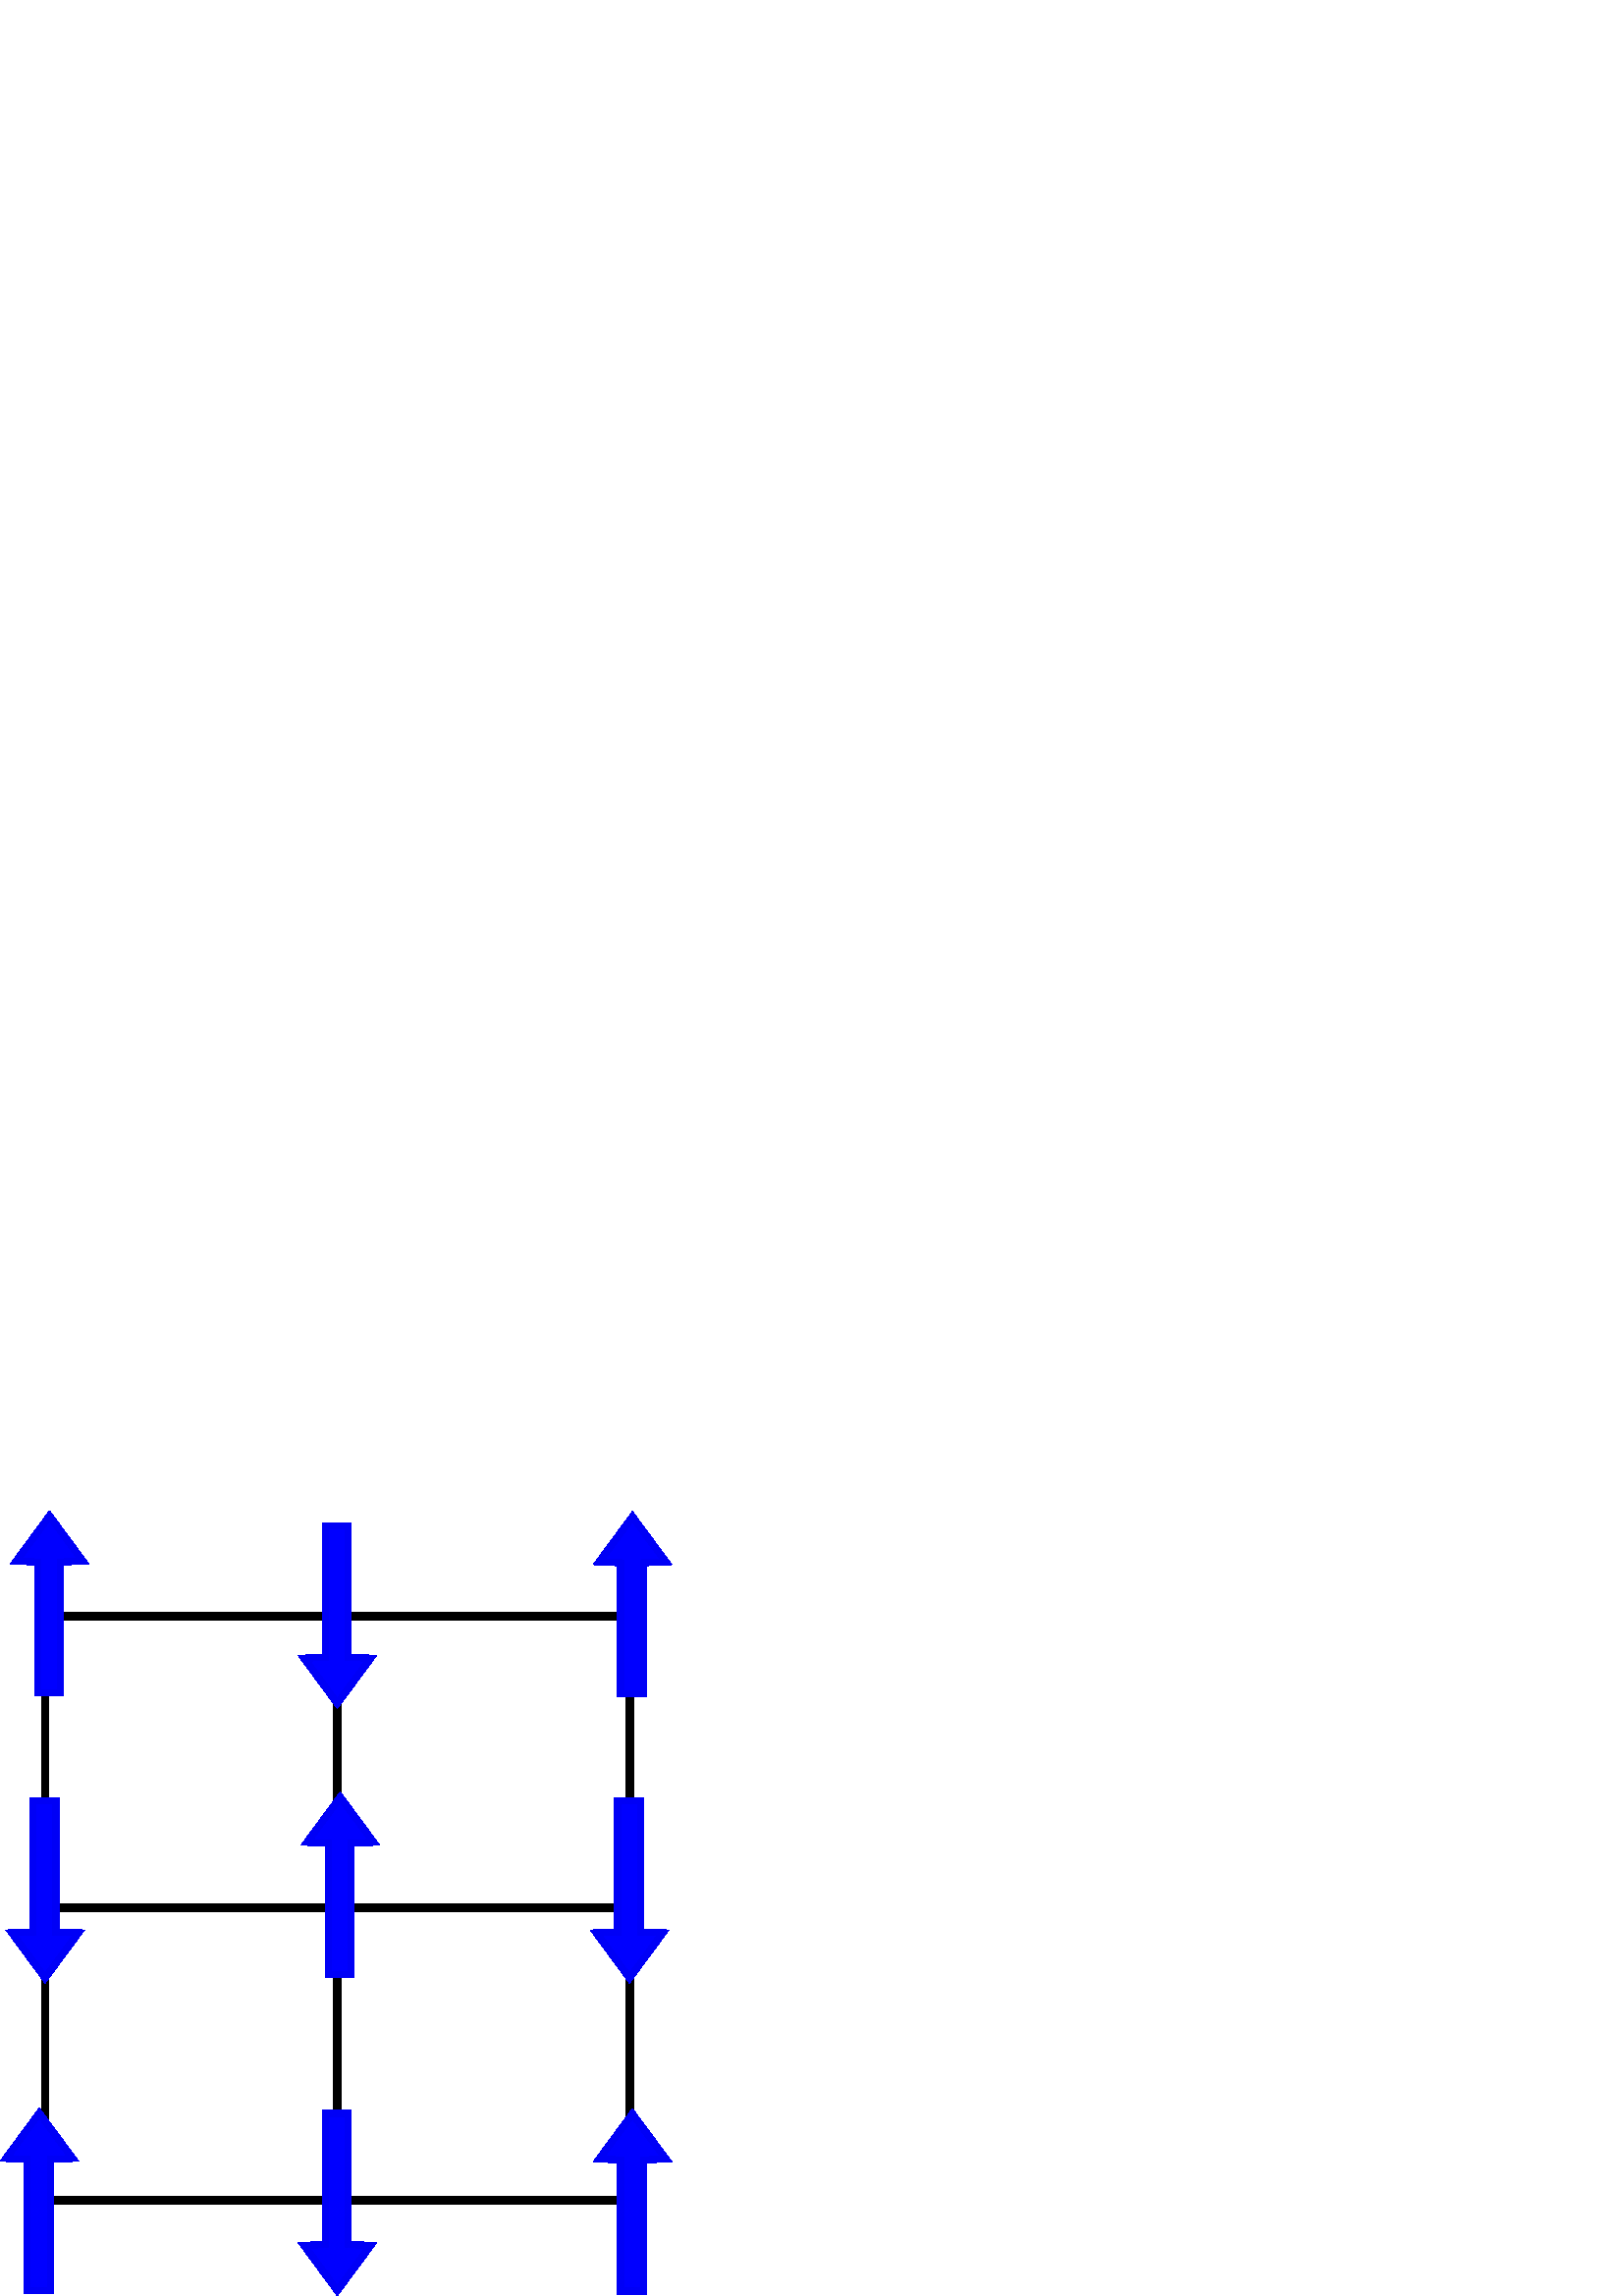 %!PS-Adobe-3.0 EPSF-3.0
%%Pages: 1
%%DocumentData: Clean7Bit
%%LanguageLevel: 2
%%BoundingBox: 0 0 247 288
%%EndComments
%%BeginProlog
50 dict begin
/q { gsave } bind def
/Q { grestore } bind def
/cm { 6 array astore concat } bind def
/w { setlinewidth } bind def
/J { setlinecap } bind def
/j { setlinejoin } bind def
/M { setmiterlimit } bind def
/d { setdash } bind def
/m { moveto } bind def
/l { lineto } bind def
/c { curveto } bind def
/h { closepath } bind def
/re { exch dup neg 3 1 roll 5 3 roll moveto 0 rlineto
      0 exch rlineto 0 rlineto closepath } bind def
/S { stroke } bind def
/f { fill } bind def
/f* { eofill } bind def
/n { newpath } bind def
/W { clip } bind def
/W* { eoclip } bind def
/BT { } bind def
/ET { } bind def
/BDC { mark 3 1 roll /BDC pdfmark } bind def
/EMC { mark /EMC pdfmark } bind def
/cairo_store_point { /cairo_point_y exch def /cairo_point_x exch def } def
/Tj { show currentpoint cairo_store_point } bind def
/TJ {
  {
    dup
    type /stringtype eq
    { show } { -0.001 mul 0 cairo_font_matrix dtransform rmoveto } ifelse
  } forall
  currentpoint cairo_store_point
} bind def
/cairo_selectfont { cairo_font_matrix aload pop pop pop 0 0 6 array astore
    cairo_font exch selectfont cairo_point_x cairo_point_y moveto } bind def
/Tf { pop /cairo_font exch def /cairo_font_matrix where
      { pop cairo_selectfont } if } bind def
/Td { matrix translate cairo_font_matrix matrix concatmatrix dup
      /cairo_font_matrix exch def dup 4 get exch 5 get cairo_store_point
      /cairo_font where { pop cairo_selectfont } if } bind def
/Tm { 2 copy 8 2 roll 6 array astore /cairo_font_matrix exch def
      cairo_store_point /cairo_font where { pop cairo_selectfont } if } bind def
/g { setgray } bind def
/rg { setrgbcolor } bind def
/d1 { setcachedevice } bind def
/cairo_data_source {
  CairoDataIndex CairoData length lt
    { CairoData CairoDataIndex get /CairoDataIndex CairoDataIndex 1 add def }
    { () } ifelse
} def
/cairo_flush_ascii85_file { cairo_ascii85_file status { cairo_ascii85_file flushfile } if } def
/cairo_image { image cairo_flush_ascii85_file } def
/cairo_imagemask { imagemask cairo_flush_ascii85_file } def
%%EndProlog
%%BeginSetup
%%EndSetup
%%Page: 1 1
%%BeginPageSetup
%%PageBoundingBox: 0 0 247 288
%%EndPageSetup
q 0 0 247 288 rectclip
1 0 0 -1 0 288 cm q
0 g
2.835 w
0 J
0 j
[] 0.0 d
4 M q 1 0 0 1 0 0 cm
16.562 145.711 m 16.562 145.711 16.562 252.852 16.562 252.852 c S Q
q 0 -1 1 0 0 0 cm
-145.711 16.563 m -145.711 16.563 -145.711 123.707 -145.711 123.707 c S Q
q 1 0 0 1 0 0 cm
123.707 145.711 m 123.707 145.711 123.707 252.852 123.707 252.852 c S Q
q 0 -1 1 0 0 0 cm
-145.711 123.707 m -145.711 123.707 -145.711 230.848 -145.711 230.848 c
 S Q
q 1 0 0 1 0 0 cm
230.848 145.711 m 230.848 145.711 230.848 252.852 230.848 252.852 c S Q
q 0 -1 1 0 0 0 cm
-252.852 16.563 m -252.852 16.563 -252.852 123.707 -252.852 123.707 c S Q
q 0 -1 1 0 0 0 cm
-252.852 123.707 m -252.852 123.707 -252.852 230.848 -252.852 230.848 c
 S Q
q 1 0 0 1 0 0 cm
16.562 38.566 m 16.562 38.566 16.562 145.711 16.562 145.711 c S Q
q 0 -1 1 0 0 0 cm
-38.566 16.563 m -38.566 16.563 -38.566 123.707 -38.566 123.707 c S Q
q 1 0 0 1 0 0 cm
123.707 38.566 m 123.707 38.566 123.707 145.711 123.707 145.711 c S Q
q 0 -1 1 0 0 0 cm
-38.566 123.707 m -38.566 123.707 -38.566 230.848 -38.566 230.848 c S Q
q 1 0 0 1 0 0 cm
230.848 38.566 m 230.848 38.566 230.848 145.711 230.848 145.711 c S Q
0 0 0.965 rg
0.595 w
q 1 0 0 1 0 0 cm
13.332 67.32 m 13.332 67.32 22.953 67.32 22.953 67.32 c 22.953 67.32 22.953
 19.219 22.953 19.219 c 22.953 19.219 31.672 19.219 31.672 19.219 c S Q
q -1 0 0 1 0 0 cm
-22.953 67.32 m -22.953 67.32 -13.332 67.32 -13.332 67.32 c -13.332 67.32
 -13.332 19.219 -13.332 19.219 c -13.332 19.219 -4.613 19.219 -4.613 19.219
 c S Q
q 1 0 0 1 0 0 cm
4.613 19.219 m 4.613 19.219 17.992 1.18 17.992 1.18 c S Q
q -1 0 0 1 0 0 cm
-31.672 19.219 m -31.672 19.219 -18.293 1.18 -18.293 1.18 c S Q
0 0 1 rg
13.766 42.855 m 13.766 18.836 l 9.848 18.656 l 5.926 18.48 l 12.031 10.195
 l 18.141 1.914 l 24.273 10.195 l 30.402 18.48 l 22.184 18.832 l 22.184 
66.879 l 13.766 66.879 l h
13.766 42.855 m f
0 0 0.965 rg
2.272 w
q 1 0 0 1 0 0 cm
13.766 42.855 m 13.766 18.836 l 9.848 18.656 l 5.926 18.48 l 12.031 10.195
 l 18.141 1.914 l 24.273 10.195 l 30.402 18.48 l 22.184 18.832 l 22.184 
66.879 l 13.766 66.879 l h
13.766 42.855 m S Q
0.595 w
q 1 0 0 1 0 0 cm
119.941 170.449 m 119.941 170.449 129.559 170.449 129.559 170.449 c 129.559
 170.449 129.559 122.348 129.559 122.348 c 129.559 122.348 138.277 122.348
 138.277 122.348 c S Q
q -1 0 0 1 0 0 cm
-129.559 170.449 m -129.559 170.449 -119.941 170.449 -119.941 170.449 c
 -119.941 170.449 -119.941 122.348 -119.941 122.348 c -119.941 122.348 -111.223
 122.348 -111.223 122.348 c S Q
q 1 0 0 1 0 0 cm
111.223 122.348 m 111.223 122.348 124.598 104.312 124.598 104.312 c S Q
q -1 0 0 1 0 0 cm
-138.277 122.348 m -138.277 122.348 -124.898 104.312 -124.898 104.312 c
 S Q
0 0 1 rg
120.371 145.988 m 120.371 121.965 l 116.453 121.785 l 112.535 121.609 l
 118.641 113.324 l 124.746 105.043 l 130.879 113.324 l 137.012 121.609 l
 132.898 121.785 l 128.789 121.961 l 128.789 170.012 l 120.371 170.012 l
 h
120.371 145.988 m f
0 0 0.965 rg
2.272 w
q 1 0 0 1 0 0 cm
120.371 145.988 m 120.371 121.965 l 116.453 121.785 l 112.535 121.609 l
 118.641 113.324 l 124.746 105.043 l 130.879 113.324 l 137.012 121.609 l
 132.898 121.785 l 128.789 121.961 l 128.789 170.012 l 120.371 170.012 l
 h
120.371 145.988 m S Q
0.595 w
q 1 0 0 1 0 0 cm
227.082 286.59 m 227.082 286.59 236.703 286.59 236.703 286.59 c 236.703
 286.59 236.703 238.492 236.703 238.492 c 236.703 238.492 245.422 238.492
 245.422 238.492 c S Q
q -1 0 0 1 0 0 cm
-236.703 286.59 m -236.703 286.59 -227.082 286.59 -227.082 286.59 c -227.082
 286.59 -227.082 238.492 -227.082 238.492 c -227.082 238.492 -218.363 238.492
 -218.363 238.492 c S Q
q 1 0 0 1 0 0 cm
218.363 238.492 m 218.363 238.492 231.742 220.453 231.742 220.453 c S Q
q -1 0 0 1 0 0 cm
-245.422 238.492 m -245.422 238.492 -232.043 220.453 -232.043 220.453 c
 S Q
0 0 1 rg
227.516 262.129 m 227.516 238.105 l 223.598 237.93 l 219.676 237.75 l 225.781
 229.469 l 231.891 221.184 l 238.023 229.469 l 244.152 237.75 l 240.043 
237.93 l 235.934 238.105 l 235.934 286.152 l 227.516 286.152 l h
227.516 262.129 m f
0 0 0.965 rg
2.272 w
q 1 0 0 1 0 0 cm
227.516 262.129 m 227.516 238.105 l 223.598 237.93 l 219.676 237.75 l 225.781
 229.469 l 231.891 221.184 l 238.023 229.469 l 244.152 237.75 l 240.043 
237.93 l 235.934 238.105 l 235.934 286.152 l 227.516 286.152 l h
227.516 262.129 m S Q
0.595 w
q 1 0 0 -1 0 0 cm
11.727 -105.969 m 11.727 -105.969 21.344 -105.969 21.344 -105.969 c 21.344
 -105.969 21.344 -154.07 21.344 -154.07 c 21.344 -154.07 30.062 -154.07 
30.062 -154.07 c S Q
q -1 0 0 -1 0 0 cm
-21.344 -105.969 m -21.344 -105.969 -11.727 -105.969 -11.727 -105.969 c
 -11.727 -105.969 -11.727 -154.07 -11.727 -154.07 c -11.727 -154.07 -3.008
 -154.07 -3.008 -154.07 c S Q
q 1 0 0 -1 0 0 cm
3.008 -154.07 m 3.008 -154.07 16.387 -172.109 16.387 -172.109 c S Q
q -1 0 0 -1 0 0 cm
-30.062 -154.07 m -30.062 -154.07 -16.688 -172.109 -16.688 -172.109 c S Q
0 0 1 rg
12.156 130.43 m 12.156 154.453 l 8.238 154.633 l 4.32 154.809 l 10.426 
163.094 l 16.531 171.375 l 22.664 163.094 l 28.797 154.809 l 24.688 154.633
 l 20.574 154.457 l 20.574 106.41 l 12.156 106.41 l h
12.156 130.43 m f
0 0 0.965 rg
2.272 w
q 1 0 0 -1 0 0 cm
12.156 -130.43 m 12.156 -154.453 l 8.238 -154.633 l 4.32 -154.809 l 10.426
 -163.094 l 16.531 -171.375 l 22.664 -163.094 l 28.797 -154.809 l 24.688
 -154.633 l 20.574 -154.457 l 20.574 -106.41 l 12.156 -106.41 l h
12.156 -130.43 m S Q
0.595 w
q 1 0 0 1 0 0 cm
9.582 286.379 m 9.582 286.379 19.203 286.379 19.203 286.379 c 19.203 286.379
 19.203 238.277 19.203 238.277 c 19.203 238.277 27.922 238.277 27.922 238.277
 c S Q
q -1 0 0 1 0 0 cm
-19.203 286.379 m -19.203 286.379 -9.582 286.379 -9.582 286.379 c -9.582
 286.379 -9.582 238.277 -9.582 238.277 c -9.582 238.277 -0.863 238.277 -0.863
 238.277 c S Q
q 1 0 0 1 0 0 cm
0.863 238.277 m 0.863 238.277 14.242 220.238 14.242 220.238 c S Q
q -1 0 0 1 0 0 cm
-27.922 238.277 m -27.922 238.277 -14.543 220.238 -14.543 220.238 c S Q
0 0 1 rg
10.016 261.914 m 10.016 237.895 l 6.098 237.715 l 2.176 237.539 l 8.281
 229.254 l 14.391 220.969 l 20.523 229.254 l 26.652 237.539 l 18.434 237.891
 l 18.434 285.938 l 10.016 285.938 l h
10.016 261.914 m f
0 0 0.965 rg
2.272 w
q 1 0 0 1 0 0 cm
10.016 261.914 m 10.016 237.895 l 6.098 237.715 l 2.176 237.539 l 8.281
 229.254 l 14.391 220.969 l 20.523 229.254 l 26.652 237.539 l 18.434 237.891
 l 18.434 285.938 l 10.016 285.938 l h
10.016 261.914 m S Q
0.595 w
q 1 0 0 1 0 0 cm
227.082 67.59 m 227.082 67.59 236.703 67.59 236.703 67.59 c 236.703 67.59
 236.703 19.492 236.703 19.492 c 236.703 19.492 245.422 19.492 245.422 19.492
 c S Q
q -1 0 0 1 0 0 cm
-236.703 67.59 m -236.703 67.59 -227.082 67.59 -227.082 67.59 c -227.082
 67.59 -227.082 19.492 -227.082 19.492 c -227.082 19.492 -218.363 19.492
 -218.363 19.492 c S Q
q 1 0 0 1 0 0 cm
218.363 19.492 m 218.363 19.492 231.742 1.453 231.742 1.453 c S Q
q -1 0 0 1 0 0 cm
-245.422 19.492 m -245.422 19.492 -232.043 1.453 -232.043 1.453 c S Q
0 0 1 rg
227.516 43.129 m 227.516 19.105 l 223.598 18.93 l 219.676 18.75 l 225.781
 10.469 l 231.891 2.184 l 238.023 10.469 l 244.152 18.75 l 240.043 18.93
 l 235.934 19.105 l 235.934 67.152 l 227.516 67.152 l h
227.516 43.129 m f
0 0 0.965 rg
2.272 w
q 1 0 0 1 0 0 cm
227.516 43.129 m 227.516 19.105 l 223.598 18.93 l 219.676 18.75 l 225.781
 10.469 l 231.891 2.184 l 238.023 10.469 l 244.152 18.75 l 240.043 18.93
 l 235.934 19.105 l 235.934 67.152 l 227.516 67.152 l h
227.516 43.129 m S Q
0.595 w
q 1 0 0 -1 0 0 cm
118.867 -5.254 m 118.867 -5.254 128.488 -5.254 128.488 -5.254 c 128.488
 -5.254 128.488 -53.355 128.488 -53.355 c 128.488 -53.355 137.207 -53.355
 137.207 -53.355 c S Q
q -1 0 0 -1 0 0 cm
-128.488 -5.254 m -128.488 -5.254 -118.867 -5.254 -118.867 -5.254 c -118.867
 -5.254 -118.867 -53.355 -118.867 -53.355 c -118.867 -53.355 -110.148 -53.355
 -110.148 -53.355 c S Q
q 1 0 0 -1 0 0 cm
110.148 -53.355 m 110.148 -53.355 123.527 -71.395 123.527 -71.395 c S Q
q -1 0 0 -1 0 0 cm
-137.207 -53.355 m -137.207 -53.355 -123.828 -71.395 -123.828 -71.395 c
 S Q
0 0 1 rg
119.301 29.719 m 119.301 53.738 l 115.383 53.918 l 111.461 54.094 l 117.57
 62.379 l 123.676 70.664 l 135.941 54.094 l 131.828 53.918 l 127.719 53.742
 l 127.719 5.695 l 119.301 5.695 l h
119.301 29.719 m f
0 0 0.965 rg
2.272 w
q 1 0 0 -1 0 0 cm
119.301 -29.719 m 119.301 -53.738 l 115.383 -53.918 l 111.461 -54.094 l
 117.57 -62.379 l 123.676 -70.664 l 135.941 -54.094 l 131.828 -53.918 l 
127.719 -53.742 l 127.719 -5.695 l 119.301 -5.695 l h
119.301 -29.719 m S Q
0.595 w
q 1 0 0 -1 0 0 cm
226.012 -105.969 m 226.012 -105.969 235.633 -105.969 235.633 -105.969 c
 235.633 -105.969 235.633 -154.07 235.633 -154.07 c 235.633 -154.07 244.348
 -154.07 244.348 -154.07 c S Q
q -1 0 0 -1 0 0 cm
-235.633 -105.969 m -235.633 -105.969 -226.012 -105.969 -226.012 -105.969
 c -226.012 -105.969 -226.012 -154.07 -226.012 -154.07 c -226.012 -154.07
 -217.293 -154.07 -217.293 -154.07 c S Q
q 1 0 0 -1 0 0 cm
217.293 -154.07 m 217.293 -154.07 230.672 -172.109 230.672 -172.109 c S Q
q -1 0 0 -1 0 0 cm
-244.348 -154.07 m -244.348 -154.07 -230.973 -172.109 -230.973 -172.109
 c S Q
0 0 1 rg
226.441 130.43 m 226.441 154.453 l 222.523 154.633 l 218.605 154.809 l 
224.711 163.094 l 230.816 171.375 l 236.949 163.094 l 243.082 154.809 l 
238.973 154.633 l 234.859 154.457 l 234.859 106.41 l 226.441 106.41 l h
226.441 130.43 m f
0 0 0.965 rg
2.272 w
q 1 0 0 -1 0 0 cm
226.441 -130.43 m 226.441 -154.453 l 222.523 -154.633 l 218.605 -154.809
 l 224.711 -163.094 l 230.816 -171.375 l 236.949 -163.094 l 243.082 -154.809
 l 238.973 -154.633 l 234.859 -154.457 l 234.859 -106.41 l 226.441 -106.41
 l h
226.441 -130.43 m S Q
0.595 w
q 1 0 0 -1 0 0 cm
118.867 -220.613 m 118.867 -220.613 128.488 -220.613 128.488 -220.613 c
 128.488 -220.613 128.488 -268.715 128.488 -268.715 c 128.488 -268.715 137.207
 -268.715 137.207 -268.715 c S Q
q -1 0 0 -1 0 0 cm
-128.488 -220.613 m -128.488 -220.613 -118.867 -220.613 -118.867 -220.613
 c -118.867 -220.613 -118.867 -268.715 -118.867 -268.715 c -118.867 -268.715
 -110.148 -268.715 -110.148 -268.715 c S Q
q 1 0 0 -1 0 0 cm
110.148 -268.715 m 110.148 -268.715 123.527 -286.75 123.527 -286.75 c S Q
q -1 0 0 -1 0 0 cm
-137.207 -268.715 m -137.207 -268.715 -123.828 -286.75 -123.828 -286.75
 c S Q
0 0 1 rg
119.301 245.074 m 119.301 269.098 l 115.383 269.273 l 111.465 269.453 l
 117.57 277.734 l 123.676 286.02 l 129.809 277.734 l 135.941 269.453 l 131.828
 269.277 l 127.719 269.098 l 127.719 221.051 l 119.301 221.051 l h
119.301 245.074 m f
0 0 0.965 rg
2.272 w
q 1 0 0 -1 0 0 cm
119.301 -245.074 m 119.301 -269.098 l 115.383 -269.273 l 111.465 -269.453
 l 117.57 -277.734 l 123.676 -286.02 l 129.809 -277.734 l 135.941 -269.453
 l 131.828 -269.277 l 127.719 -269.098 l 127.719 -221.051 l 119.301 -221.051
 l h
119.301 -245.074 m S Q
Q Q
showpage
%%Trailer
end
%%EOF
